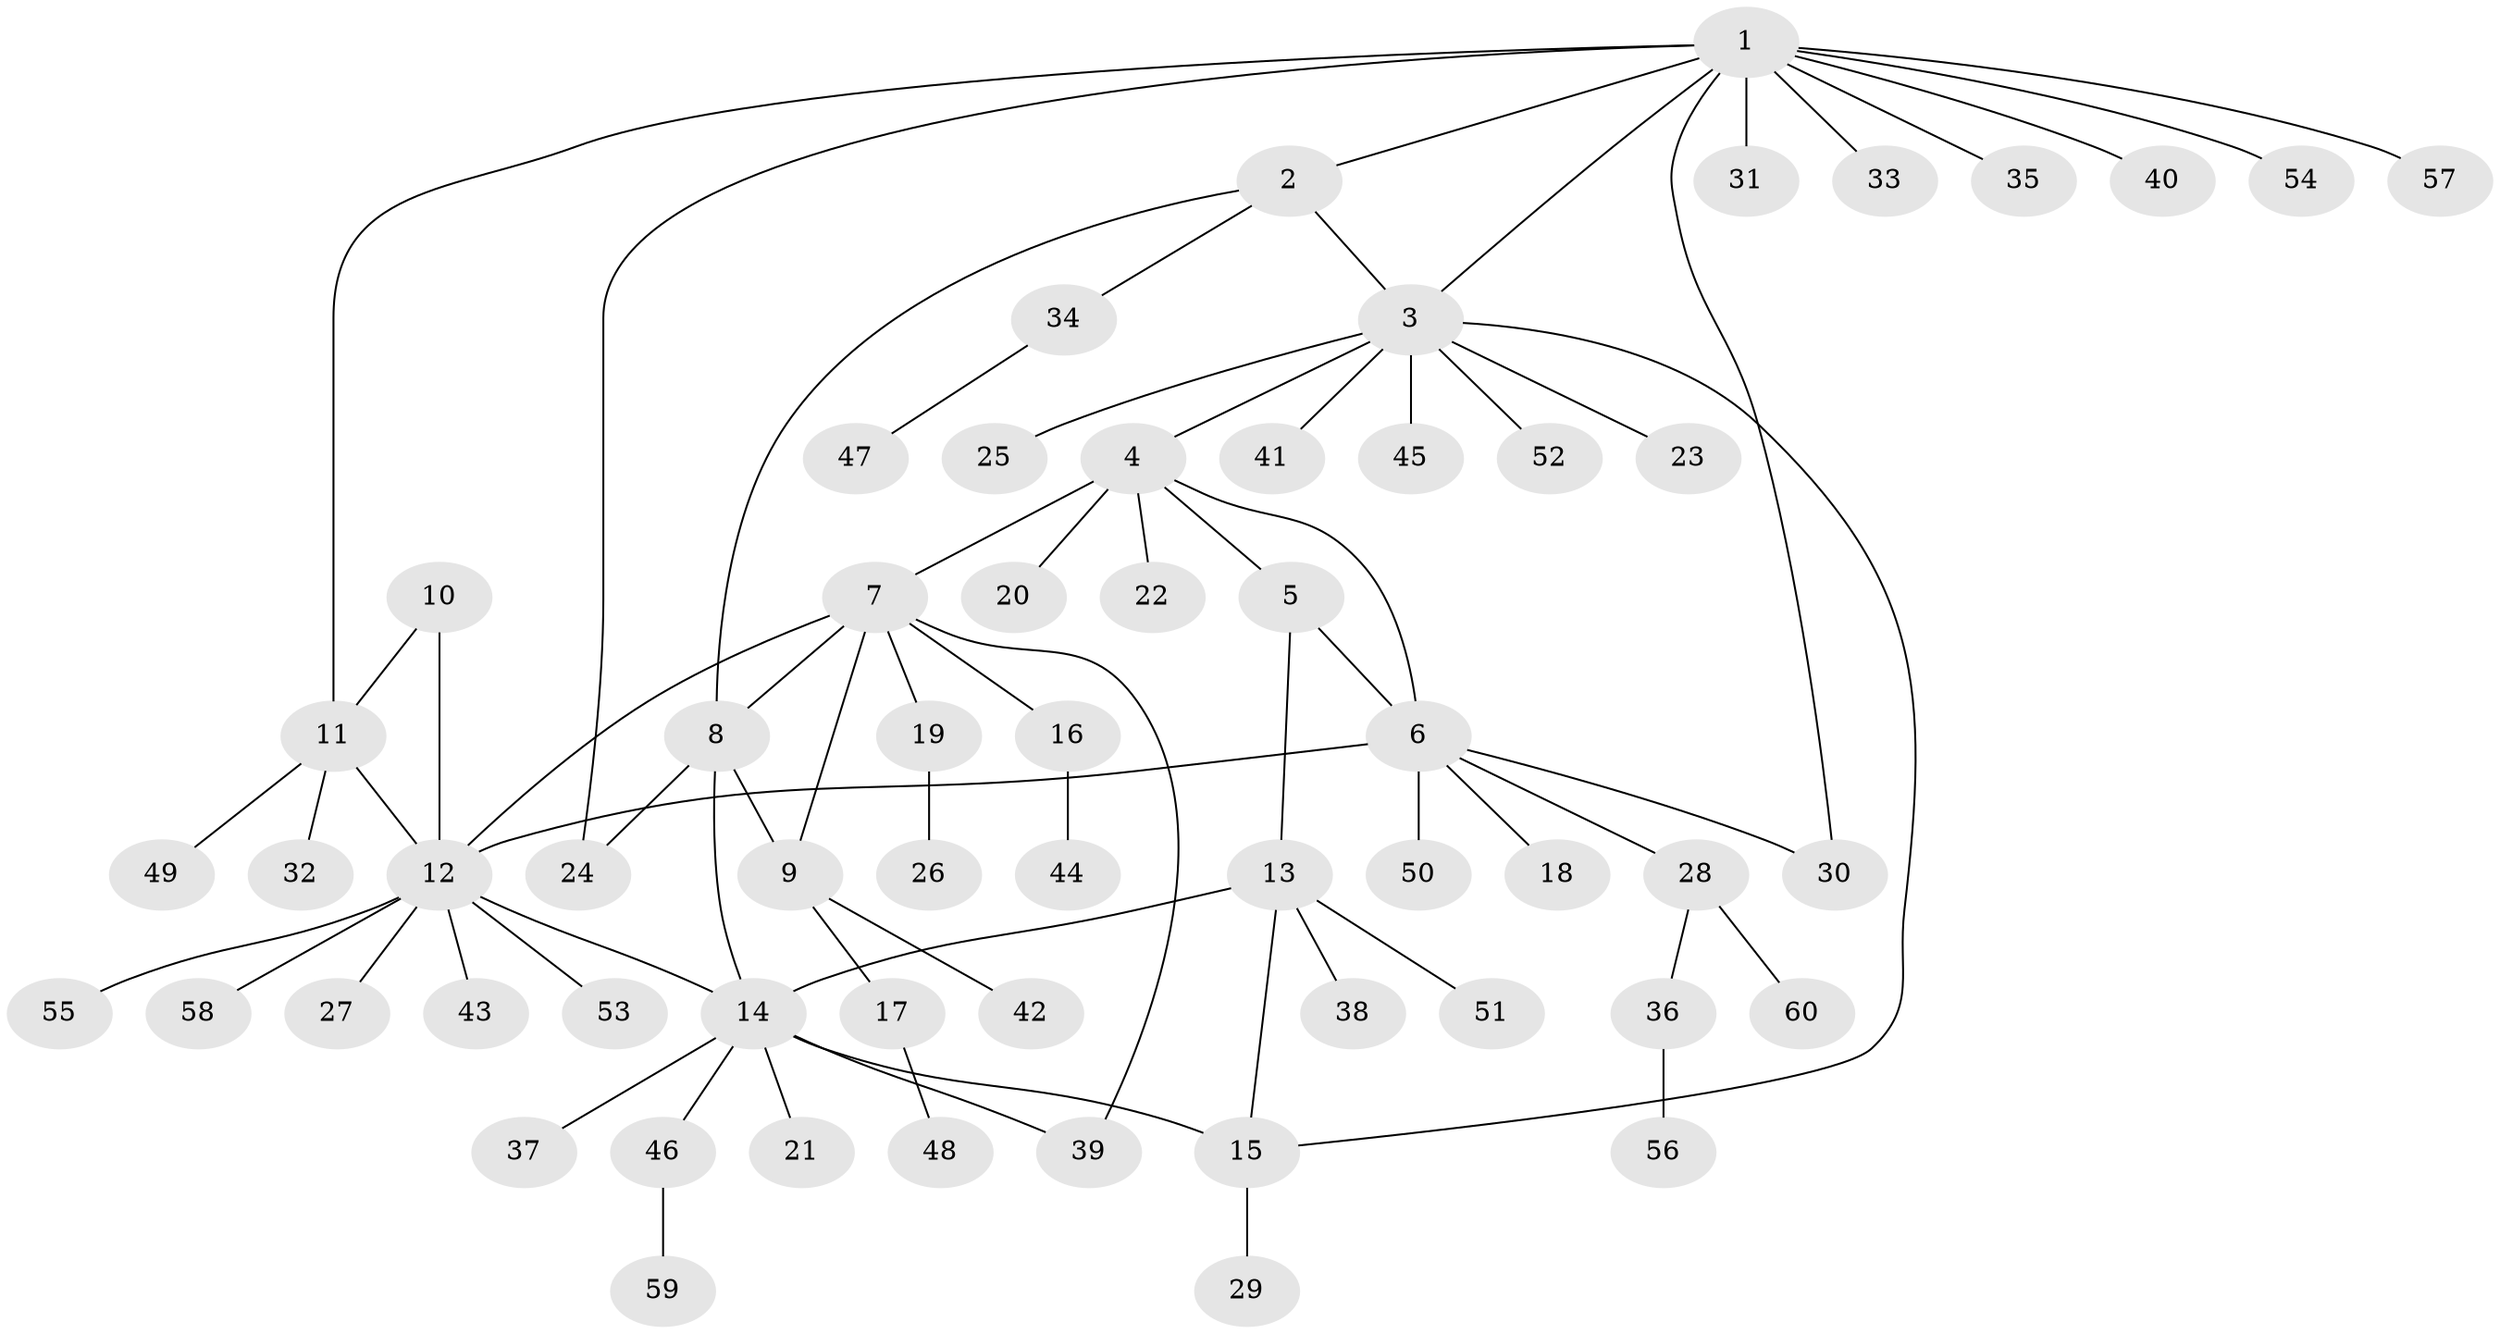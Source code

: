 // coarse degree distribution, {6: 0.20833333333333334, 3: 0.08333333333333333, 4: 0.08333333333333333, 1: 0.4583333333333333, 2: 0.125, 7: 0.041666666666666664}
// Generated by graph-tools (version 1.1) at 2025/37/03/04/25 23:37:41]
// undirected, 60 vertices, 73 edges
graph export_dot {
  node [color=gray90,style=filled];
  1;
  2;
  3;
  4;
  5;
  6;
  7;
  8;
  9;
  10;
  11;
  12;
  13;
  14;
  15;
  16;
  17;
  18;
  19;
  20;
  21;
  22;
  23;
  24;
  25;
  26;
  27;
  28;
  29;
  30;
  31;
  32;
  33;
  34;
  35;
  36;
  37;
  38;
  39;
  40;
  41;
  42;
  43;
  44;
  45;
  46;
  47;
  48;
  49;
  50;
  51;
  52;
  53;
  54;
  55;
  56;
  57;
  58;
  59;
  60;
  1 -- 2;
  1 -- 3;
  1 -- 11;
  1 -- 24;
  1 -- 30;
  1 -- 31;
  1 -- 33;
  1 -- 35;
  1 -- 40;
  1 -- 54;
  1 -- 57;
  2 -- 3;
  2 -- 8;
  2 -- 34;
  3 -- 4;
  3 -- 15;
  3 -- 23;
  3 -- 25;
  3 -- 41;
  3 -- 45;
  3 -- 52;
  4 -- 5;
  4 -- 6;
  4 -- 7;
  4 -- 20;
  4 -- 22;
  5 -- 6;
  5 -- 13;
  6 -- 12;
  6 -- 18;
  6 -- 28;
  6 -- 30;
  6 -- 50;
  7 -- 8;
  7 -- 9;
  7 -- 12;
  7 -- 16;
  7 -- 19;
  7 -- 39;
  8 -- 9;
  8 -- 14;
  8 -- 24;
  9 -- 17;
  9 -- 42;
  10 -- 11;
  10 -- 12;
  11 -- 12;
  11 -- 32;
  11 -- 49;
  12 -- 14;
  12 -- 27;
  12 -- 43;
  12 -- 53;
  12 -- 55;
  12 -- 58;
  13 -- 14;
  13 -- 15;
  13 -- 38;
  13 -- 51;
  14 -- 15;
  14 -- 21;
  14 -- 37;
  14 -- 39;
  14 -- 46;
  15 -- 29;
  16 -- 44;
  17 -- 48;
  19 -- 26;
  28 -- 36;
  28 -- 60;
  34 -- 47;
  36 -- 56;
  46 -- 59;
}

